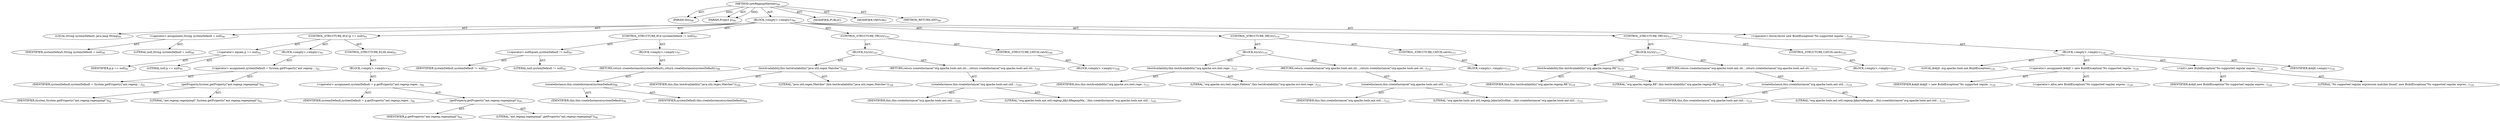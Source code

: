 digraph "newRegexpMatcher" {  
"111669149698" [label = <(METHOD,newRegexpMatcher)<SUB>88</SUB>> ]
"115964116993" [label = <(PARAM,this)<SUB>88</SUB>> ]
"115964116995" [label = <(PARAM,Project p)<SUB>88</SUB>> ]
"25769803778" [label = <(BLOCK,&lt;empty&gt;,&lt;empty&gt;)<SUB>89</SUB>> ]
"94489280512" [label = <(LOCAL,String systemDefault: java.lang.String)<SUB>90</SUB>> ]
"30064771073" [label = <(&lt;operator&gt;.assignment,String systemDefault = null)<SUB>90</SUB>> ]
"68719476744" [label = <(IDENTIFIER,systemDefault,String systemDefault = null)<SUB>90</SUB>> ]
"90194313217" [label = <(LITERAL,null,String systemDefault = null)<SUB>90</SUB>> ]
"47244640256" [label = <(CONTROL_STRUCTURE,IF,if (p == null))<SUB>91</SUB>> ]
"30064771074" [label = <(&lt;operator&gt;.equals,p == null)<SUB>91</SUB>> ]
"68719476745" [label = <(IDENTIFIER,p,p == null)<SUB>91</SUB>> ]
"90194313218" [label = <(LITERAL,null,p == null)<SUB>91</SUB>> ]
"25769803779" [label = <(BLOCK,&lt;empty&gt;,&lt;empty&gt;)<SUB>91</SUB>> ]
"30064771075" [label = <(&lt;operator&gt;.assignment,systemDefault = System.getProperty(&quot;ant.regexp....)<SUB>92</SUB>> ]
"68719476746" [label = <(IDENTIFIER,systemDefault,systemDefault = System.getProperty(&quot;ant.regexp....)<SUB>92</SUB>> ]
"30064771076" [label = <(getProperty,System.getProperty(&quot;ant.regexp.regexpimpl&quot;))<SUB>92</SUB>> ]
"68719476747" [label = <(IDENTIFIER,System,System.getProperty(&quot;ant.regexp.regexpimpl&quot;))<SUB>92</SUB>> ]
"90194313219" [label = <(LITERAL,&quot;ant.regexp.regexpimpl&quot;,System.getProperty(&quot;ant.regexp.regexpimpl&quot;))<SUB>92</SUB>> ]
"47244640257" [label = <(CONTROL_STRUCTURE,ELSE,else)<SUB>93</SUB>> ]
"25769803780" [label = <(BLOCK,&lt;empty&gt;,&lt;empty&gt;)<SUB>93</SUB>> ]
"30064771077" [label = <(&lt;operator&gt;.assignment,systemDefault = p.getProperty(&quot;ant.regexp.regex...)<SUB>94</SUB>> ]
"68719476748" [label = <(IDENTIFIER,systemDefault,systemDefault = p.getProperty(&quot;ant.regexp.regex...)<SUB>94</SUB>> ]
"30064771078" [label = <(getProperty,getProperty(&quot;ant.regexp.regexpimpl&quot;))<SUB>94</SUB>> ]
"68719476749" [label = <(IDENTIFIER,p,getProperty(&quot;ant.regexp.regexpimpl&quot;))<SUB>94</SUB>> ]
"90194313220" [label = <(LITERAL,&quot;ant.regexp.regexpimpl&quot;,getProperty(&quot;ant.regexp.regexpimpl&quot;))<SUB>94</SUB>> ]
"47244640258" [label = <(CONTROL_STRUCTURE,IF,if (systemDefault != null))<SUB>97</SUB>> ]
"30064771079" [label = <(&lt;operator&gt;.notEquals,systemDefault != null)<SUB>97</SUB>> ]
"68719476750" [label = <(IDENTIFIER,systemDefault,systemDefault != null)<SUB>97</SUB>> ]
"90194313221" [label = <(LITERAL,null,systemDefault != null)<SUB>97</SUB>> ]
"25769803781" [label = <(BLOCK,&lt;empty&gt;,&lt;empty&gt;)<SUB>97</SUB>> ]
"146028888065" [label = <(RETURN,return createInstance(systemDefault);,return createInstance(systemDefault);)<SUB>98</SUB>> ]
"30064771080" [label = <(createInstance,this.createInstance(systemDefault))<SUB>98</SUB>> ]
"68719476737" [label = <(IDENTIFIER,this,this.createInstance(systemDefault))<SUB>98</SUB>> ]
"68719476751" [label = <(IDENTIFIER,systemDefault,this.createInstance(systemDefault))<SUB>98</SUB>> ]
"47244640259" [label = <(CONTROL_STRUCTURE,TRY,try)<SUB>103</SUB>> ]
"25769803782" [label = <(BLOCK,try,try)<SUB>103</SUB>> ]
"30064771081" [label = <(testAvailability,this.testAvailability(&quot;java.util.regex.Matcher&quot;))<SUB>104</SUB>> ]
"68719476738" [label = <(IDENTIFIER,this,this.testAvailability(&quot;java.util.regex.Matcher&quot;))<SUB>104</SUB>> ]
"90194313222" [label = <(LITERAL,&quot;java.util.regex.Matcher&quot;,this.testAvailability(&quot;java.util.regex.Matcher&quot;))<SUB>104</SUB>> ]
"146028888066" [label = <(RETURN,return createInstance(&quot;org.apache.tools.ant.uti...,return createInstance(&quot;org.apache.tools.ant.uti...)<SUB>105</SUB>> ]
"30064771082" [label = <(createInstance,this.createInstance(&quot;org.apache.tools.ant.util....)<SUB>105</SUB>> ]
"68719476739" [label = <(IDENTIFIER,this,this.createInstance(&quot;org.apache.tools.ant.util....)<SUB>105</SUB>> ]
"90194313223" [label = <(LITERAL,&quot;org.apache.tools.ant.util.regexp.Jdk14RegexpMa...,this.createInstance(&quot;org.apache.tools.ant.util....)<SUB>105</SUB>> ]
"47244640260" [label = <(CONTROL_STRUCTURE,CATCH,catch)<SUB>106</SUB>> ]
"25769803783" [label = <(BLOCK,&lt;empty&gt;,&lt;empty&gt;)<SUB>106</SUB>> ]
"47244640261" [label = <(CONTROL_STRUCTURE,TRY,try)<SUB>110</SUB>> ]
"25769803784" [label = <(BLOCK,try,try)<SUB>110</SUB>> ]
"30064771083" [label = <(testAvailability,this.testAvailability(&quot;org.apache.oro.text.rege...)<SUB>111</SUB>> ]
"68719476740" [label = <(IDENTIFIER,this,this.testAvailability(&quot;org.apache.oro.text.rege...)<SUB>111</SUB>> ]
"90194313224" [label = <(LITERAL,&quot;org.apache.oro.text.regex.Pattern&quot;,this.testAvailability(&quot;org.apache.oro.text.rege...)<SUB>111</SUB>> ]
"146028888067" [label = <(RETURN,return createInstance(&quot;org.apache.tools.ant.uti...,return createInstance(&quot;org.apache.tools.ant.uti...)<SUB>112</SUB>> ]
"30064771084" [label = <(createInstance,this.createInstance(&quot;org.apache.tools.ant.util....)<SUB>112</SUB>> ]
"68719476741" [label = <(IDENTIFIER,this,this.createInstance(&quot;org.apache.tools.ant.util....)<SUB>112</SUB>> ]
"90194313225" [label = <(LITERAL,&quot;org.apache.tools.ant.util.regexp.JakartaOroMat...,this.createInstance(&quot;org.apache.tools.ant.util....)<SUB>112</SUB>> ]
"47244640262" [label = <(CONTROL_STRUCTURE,CATCH,catch)<SUB>113</SUB>> ]
"25769803785" [label = <(BLOCK,&lt;empty&gt;,&lt;empty&gt;)<SUB>113</SUB>> ]
"47244640263" [label = <(CONTROL_STRUCTURE,TRY,try)<SUB>117</SUB>> ]
"25769803786" [label = <(BLOCK,try,try)<SUB>117</SUB>> ]
"30064771085" [label = <(testAvailability,this.testAvailability(&quot;org.apache.regexp.RE&quot;))<SUB>118</SUB>> ]
"68719476742" [label = <(IDENTIFIER,this,this.testAvailability(&quot;org.apache.regexp.RE&quot;))<SUB>118</SUB>> ]
"90194313226" [label = <(LITERAL,&quot;org.apache.regexp.RE&quot;,this.testAvailability(&quot;org.apache.regexp.RE&quot;))<SUB>118</SUB>> ]
"146028888068" [label = <(RETURN,return createInstance(&quot;org.apache.tools.ant.uti...,return createInstance(&quot;org.apache.tools.ant.uti...)<SUB>119</SUB>> ]
"30064771086" [label = <(createInstance,this.createInstance(&quot;org.apache.tools.ant.util....)<SUB>119</SUB>> ]
"68719476743" [label = <(IDENTIFIER,this,this.createInstance(&quot;org.apache.tools.ant.util....)<SUB>119</SUB>> ]
"90194313227" [label = <(LITERAL,&quot;org.apache.tools.ant.util.regexp.JakartaRegexp...,this.createInstance(&quot;org.apache.tools.ant.util....)<SUB>119</SUB>> ]
"47244640264" [label = <(CONTROL_STRUCTURE,CATCH,catch)<SUB>120</SUB>> ]
"25769803787" [label = <(BLOCK,&lt;empty&gt;,&lt;empty&gt;)<SUB>120</SUB>> ]
"30064771087" [label = <(&lt;operator&gt;.throw,throw new BuildException(&quot;No supported regular ...)<SUB>124</SUB>> ]
"25769803788" [label = <(BLOCK,&lt;empty&gt;,&lt;empty&gt;)<SUB>124</SUB>> ]
"94489280513" [label = <(LOCAL,$obj0: org.apache.tools.ant.BuildException)<SUB>124</SUB>> ]
"30064771088" [label = <(&lt;operator&gt;.assignment,$obj0 = new BuildException(&quot;No supported regula...)<SUB>124</SUB>> ]
"68719476752" [label = <(IDENTIFIER,$obj0,$obj0 = new BuildException(&quot;No supported regula...)<SUB>124</SUB>> ]
"30064771089" [label = <(&lt;operator&gt;.alloc,new BuildException(&quot;No supported regular expres...)<SUB>124</SUB>> ]
"30064771090" [label = <(&lt;init&gt;,new BuildException(&quot;No supported regular expres...)<SUB>124</SUB>> ]
"68719476753" [label = <(IDENTIFIER,$obj0,new BuildException(&quot;No supported regular expres...)<SUB>124</SUB>> ]
"90194313228" [label = <(LITERAL,&quot;No supported regular expression matcher found&quot;,new BuildException(&quot;No supported regular expres...)<SUB>124</SUB>> ]
"68719476754" [label = <(IDENTIFIER,$obj0,&lt;empty&gt;)<SUB>124</SUB>> ]
"133143986180" [label = <(MODIFIER,PUBLIC)> ]
"133143986181" [label = <(MODIFIER,VIRTUAL)> ]
"128849018882" [label = <(METHOD_RETURN,ANY)<SUB>88</SUB>> ]
  "111669149698" -> "115964116993"  [ label = "AST: "] 
  "111669149698" -> "115964116995"  [ label = "AST: "] 
  "111669149698" -> "25769803778"  [ label = "AST: "] 
  "111669149698" -> "133143986180"  [ label = "AST: "] 
  "111669149698" -> "133143986181"  [ label = "AST: "] 
  "111669149698" -> "128849018882"  [ label = "AST: "] 
  "25769803778" -> "94489280512"  [ label = "AST: "] 
  "25769803778" -> "30064771073"  [ label = "AST: "] 
  "25769803778" -> "47244640256"  [ label = "AST: "] 
  "25769803778" -> "47244640258"  [ label = "AST: "] 
  "25769803778" -> "47244640259"  [ label = "AST: "] 
  "25769803778" -> "47244640261"  [ label = "AST: "] 
  "25769803778" -> "47244640263"  [ label = "AST: "] 
  "25769803778" -> "30064771087"  [ label = "AST: "] 
  "30064771073" -> "68719476744"  [ label = "AST: "] 
  "30064771073" -> "90194313217"  [ label = "AST: "] 
  "47244640256" -> "30064771074"  [ label = "AST: "] 
  "47244640256" -> "25769803779"  [ label = "AST: "] 
  "47244640256" -> "47244640257"  [ label = "AST: "] 
  "30064771074" -> "68719476745"  [ label = "AST: "] 
  "30064771074" -> "90194313218"  [ label = "AST: "] 
  "25769803779" -> "30064771075"  [ label = "AST: "] 
  "30064771075" -> "68719476746"  [ label = "AST: "] 
  "30064771075" -> "30064771076"  [ label = "AST: "] 
  "30064771076" -> "68719476747"  [ label = "AST: "] 
  "30064771076" -> "90194313219"  [ label = "AST: "] 
  "47244640257" -> "25769803780"  [ label = "AST: "] 
  "25769803780" -> "30064771077"  [ label = "AST: "] 
  "30064771077" -> "68719476748"  [ label = "AST: "] 
  "30064771077" -> "30064771078"  [ label = "AST: "] 
  "30064771078" -> "68719476749"  [ label = "AST: "] 
  "30064771078" -> "90194313220"  [ label = "AST: "] 
  "47244640258" -> "30064771079"  [ label = "AST: "] 
  "47244640258" -> "25769803781"  [ label = "AST: "] 
  "30064771079" -> "68719476750"  [ label = "AST: "] 
  "30064771079" -> "90194313221"  [ label = "AST: "] 
  "25769803781" -> "146028888065"  [ label = "AST: "] 
  "146028888065" -> "30064771080"  [ label = "AST: "] 
  "30064771080" -> "68719476737"  [ label = "AST: "] 
  "30064771080" -> "68719476751"  [ label = "AST: "] 
  "47244640259" -> "25769803782"  [ label = "AST: "] 
  "47244640259" -> "47244640260"  [ label = "AST: "] 
  "25769803782" -> "30064771081"  [ label = "AST: "] 
  "25769803782" -> "146028888066"  [ label = "AST: "] 
  "30064771081" -> "68719476738"  [ label = "AST: "] 
  "30064771081" -> "90194313222"  [ label = "AST: "] 
  "146028888066" -> "30064771082"  [ label = "AST: "] 
  "30064771082" -> "68719476739"  [ label = "AST: "] 
  "30064771082" -> "90194313223"  [ label = "AST: "] 
  "47244640260" -> "25769803783"  [ label = "AST: "] 
  "47244640261" -> "25769803784"  [ label = "AST: "] 
  "47244640261" -> "47244640262"  [ label = "AST: "] 
  "25769803784" -> "30064771083"  [ label = "AST: "] 
  "25769803784" -> "146028888067"  [ label = "AST: "] 
  "30064771083" -> "68719476740"  [ label = "AST: "] 
  "30064771083" -> "90194313224"  [ label = "AST: "] 
  "146028888067" -> "30064771084"  [ label = "AST: "] 
  "30064771084" -> "68719476741"  [ label = "AST: "] 
  "30064771084" -> "90194313225"  [ label = "AST: "] 
  "47244640262" -> "25769803785"  [ label = "AST: "] 
  "47244640263" -> "25769803786"  [ label = "AST: "] 
  "47244640263" -> "47244640264"  [ label = "AST: "] 
  "25769803786" -> "30064771085"  [ label = "AST: "] 
  "25769803786" -> "146028888068"  [ label = "AST: "] 
  "30064771085" -> "68719476742"  [ label = "AST: "] 
  "30064771085" -> "90194313226"  [ label = "AST: "] 
  "146028888068" -> "30064771086"  [ label = "AST: "] 
  "30064771086" -> "68719476743"  [ label = "AST: "] 
  "30064771086" -> "90194313227"  [ label = "AST: "] 
  "47244640264" -> "25769803787"  [ label = "AST: "] 
  "30064771087" -> "25769803788"  [ label = "AST: "] 
  "25769803788" -> "94489280513"  [ label = "AST: "] 
  "25769803788" -> "30064771088"  [ label = "AST: "] 
  "25769803788" -> "30064771090"  [ label = "AST: "] 
  "25769803788" -> "68719476754"  [ label = "AST: "] 
  "30064771088" -> "68719476752"  [ label = "AST: "] 
  "30064771088" -> "30064771089"  [ label = "AST: "] 
  "30064771090" -> "68719476753"  [ label = "AST: "] 
  "30064771090" -> "90194313228"  [ label = "AST: "] 
  "111669149698" -> "115964116993"  [ label = "DDG: "] 
  "111669149698" -> "115964116995"  [ label = "DDG: "] 
}
